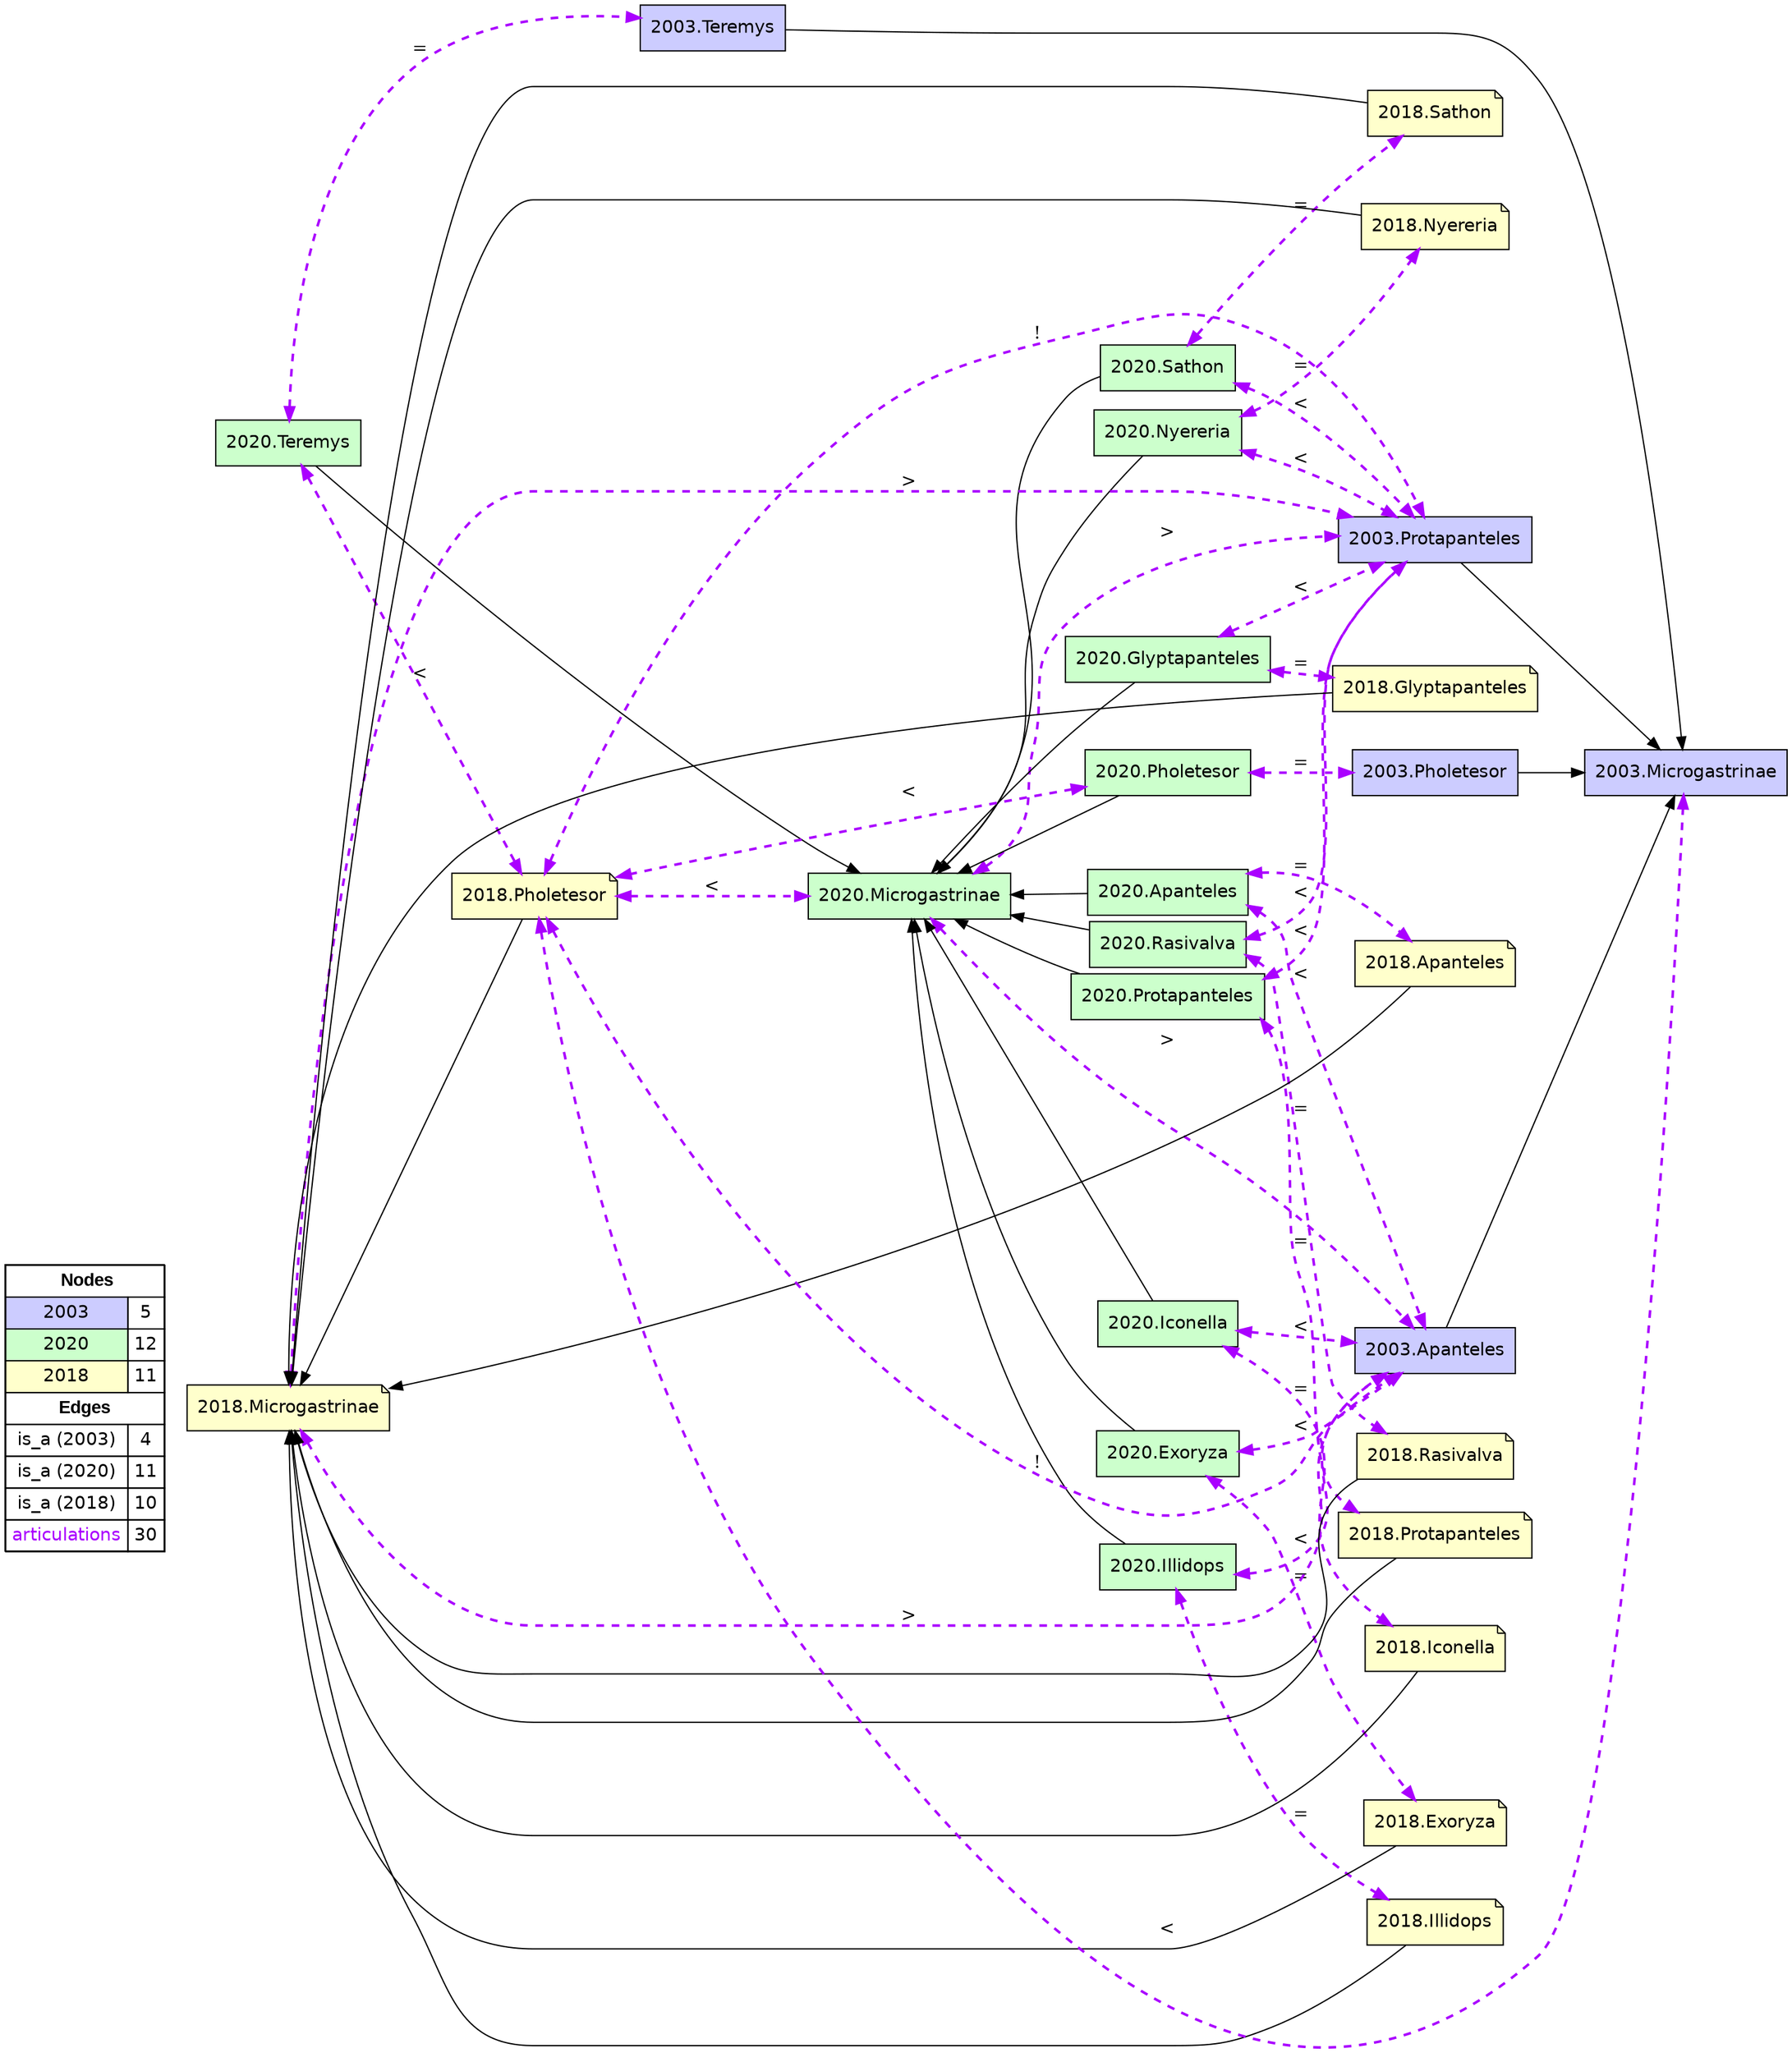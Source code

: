 digraph{
rankdir=LR
node[shape=circle style=filled fillcolor="#FFFFFF"] 
node[shape=box style=filled fillcolor="#CCCCFF" fontname="helvetica"] 
"2003.Microgastrinae"
"2003.Teremys"
"2003.Pholetesor"
"2003.Protapanteles"
"2003.Apanteles"
node[shape=circle style=filled fillcolor="#FFFFFF"] 
node[shape=box style=filled fillcolor="#CCFFCC" fontname="helvetica"] 
"2020.Glyptapanteles"
"2020.Exoryza"
"2020.Teremys"
"2020.Illidops"
"2020.Microgastrinae"
"2020.Pholetesor"
"2020.Nyereria"
"2020.Apanteles"
"2020.Rasivalva"
"2020.Protapanteles"
"2020.Sathon"
"2020.Iconella"
node[shape=circle style=filled fillcolor="#FFFFFF"] 
node[shape=note style=filled fillcolor="#FFFFCC" fontname="helvetica"] 
"2018.Microgastrinae"
"2018.Glyptapanteles"
"2018.Pholetesor"
"2018.Apanteles"
"2018.Exoryza"
"2018.Protapanteles"
"2018.Iconella"
"2018.Nyereria"
"2018.Sathon"
"2018.Rasivalva"
"2018.Illidops"
edge[style=solid color="#000000" constraint=true penwidth=1 dir=forward]
edge[style=solid color="#000000" constraint=true penwidth=1 dir=forward]
"2003.Pholetesor" -> "2003.Microgastrinae"
"2003.Teremys" -> "2003.Microgastrinae"
"2003.Protapanteles" -> "2003.Microgastrinae"
"2003.Apanteles" -> "2003.Microgastrinae"
edge[style=solid color="#000000" constraint=true penwidth=1 dir=forward]
edge[style=solid color="#000000" constraint=true penwidth=1 dir=forward]
"2020.Microgastrinae" -> "2020.Iconella" [dir=back]
"2020.Microgastrinae" -> "2020.Illidops" [dir=back]
"2020.Microgastrinae" -> "2020.Apanteles" [dir=back]
"2020.Microgastrinae" -> "2020.Pholetesor" [dir=back]
"2020.Microgastrinae" -> "2020.Sathon" [dir=back]
"2020.Microgastrinae" -> "2020.Nyereria" [dir=back]
"2020.Microgastrinae" -> "2020.Exoryza" [dir=back]
"2020.Microgastrinae" -> "2020.Teremys" [dir=back]
"2020.Microgastrinae" -> "2020.Protapanteles" [dir=back]
"2020.Microgastrinae" -> "2020.Rasivalva" [dir=back]
"2020.Microgastrinae" -> "2020.Glyptapanteles" [dir=back]
edge[style=solid color="#000000" constraint=true penwidth=1 dir=forward]
edge[style=solid color="#000000" constraint=true penwidth=1 dir=forward]
"2018.Microgastrinae" -> "2018.Illidops" [dir=back]
"2018.Microgastrinae" -> "2018.Glyptapanteles" [dir=back]
"2018.Microgastrinae" -> "2018.Apanteles" [dir=back]
"2018.Microgastrinae" -> "2018.Sathon" [dir=back]
"2018.Microgastrinae" -> "2018.Pholetesor" [dir=back]
"2018.Microgastrinae" -> "2018.Exoryza" [dir=back]
"2018.Microgastrinae" -> "2018.Nyereria" [dir=back]
"2018.Microgastrinae" -> "2018.Iconella" [dir=back]
"2018.Microgastrinae" -> "2018.Protapanteles" [dir=back]
"2018.Microgastrinae" -> "2018.Rasivalva" [dir=back]
edge[style=solid color="#000000" constraint=true penwidth=1 dir=forward]
edge[style=dashed color="#AA00FF" constraint=true penwidth=2 dir=both]
"2020.Illidops" -> "2003.Apanteles" [label="<"]
"2020.Microgastrinae" -> "2003.Protapanteles" [label=">"]
"2020.Sathon" -> "2018.Sathon" [label="="]
"2020.Illidops" -> "2018.Illidops" [label="="]
"2020.Pholetesor" -> "2003.Pholetesor" [label="="]
"2020.Teremys" -> "2003.Teremys" [label="="]
"2020.Microgastrinae" -> "2003.Apanteles" [label=">"]
"2020.Teremys" -> "2018.Pholetesor" [label="<"]
"2018.Pholetesor" -> "2003.Protapanteles" [label="!"]
"2020.Rasivalva" -> "2018.Rasivalva" [label="="]
"2020.Protapanteles" -> "2003.Protapanteles" [label="<"]
"2020.Exoryza" -> "2003.Apanteles" [label="<"]
"2020.Glyptapanteles" -> "2003.Protapanteles" [label="<"]
"2020.Sathon" -> "2003.Protapanteles" [label="<"]
"2020.Pholetesor" -> "2018.Pholetesor" [label="<"]
"2020.Apanteles" -> "2018.Apanteles" [label="="]
"2018.Microgastrinae" -> "2003.Protapanteles" [label=">"]
"2020.Exoryza" -> "2018.Exoryza" [label="="]
"2018.Pholetesor" -> "2003.Microgastrinae" [label="<"]
"2020.Protapanteles" -> "2018.Protapanteles" [label="="]
"2020.Glyptapanteles" -> "2018.Glyptapanteles" [label="="]
"2020.Nyereria" -> "2003.Protapanteles" [label="<"]
"2018.Pholetesor" -> "2020.Microgastrinae" [label="<"]
"2020.Iconella" -> "2003.Apanteles" [label="<"]
"2020.Iconella" -> "2018.Iconella" [label="="]
"2018.Microgastrinae" -> "2003.Apanteles" [label=">"]
"2020.Rasivalva" -> "2003.Protapanteles" [label="<"]
"2018.Pholetesor" -> "2003.Apanteles" [label="!"]
"2020.Apanteles" -> "2003.Apanteles" [label="<"]
"2020.Nyereria" -> "2018.Nyereria" [label="="]
node[shape=box] 
{rank=source Legend [fillcolor= white margin=0 label=< 
 <TABLE BORDER="0" CELLBORDER="1" CELLSPACING="0" CELLPADDING="4"> 
<TR> <TD COLSPAN="2"><font face="Arial Black"> Nodes</font></TD> </TR> 
<TR> 
 <TD bgcolor="#CCCCFF" fontname="helvetica">2003</TD> 
 <TD>5</TD> 
 </TR> 
<TR> 
 <TD bgcolor="#CCFFCC" fontname="helvetica">2020</TD> 
 <TD>12</TD> 
 </TR> 
<TR> 
 <TD bgcolor="#FFFFCC" fontname="helvetica">2018</TD> 
 <TD>11</TD> 
 </TR> 
<TR> <TD COLSPAN="2"><font face = "Arial Black"> Edges </font></TD> </TR> 
<TR> 
 <TD><font color ="#000000">is_a (2003)</font></TD><TD>4</TD>
</TR>
<TR> 
 <TD><font color ="#000000">is_a (2020)</font></TD><TD>11</TD>
</TR>
<TR> 
 <TD><font color ="#000000">is_a (2018)</font></TD><TD>10</TD>
</TR>
<TR> 
 <TD><font color ="#AA00FF">articulations</font></TD><TD>30</TD>
</TR>
</TABLE> 
 >] } 
}